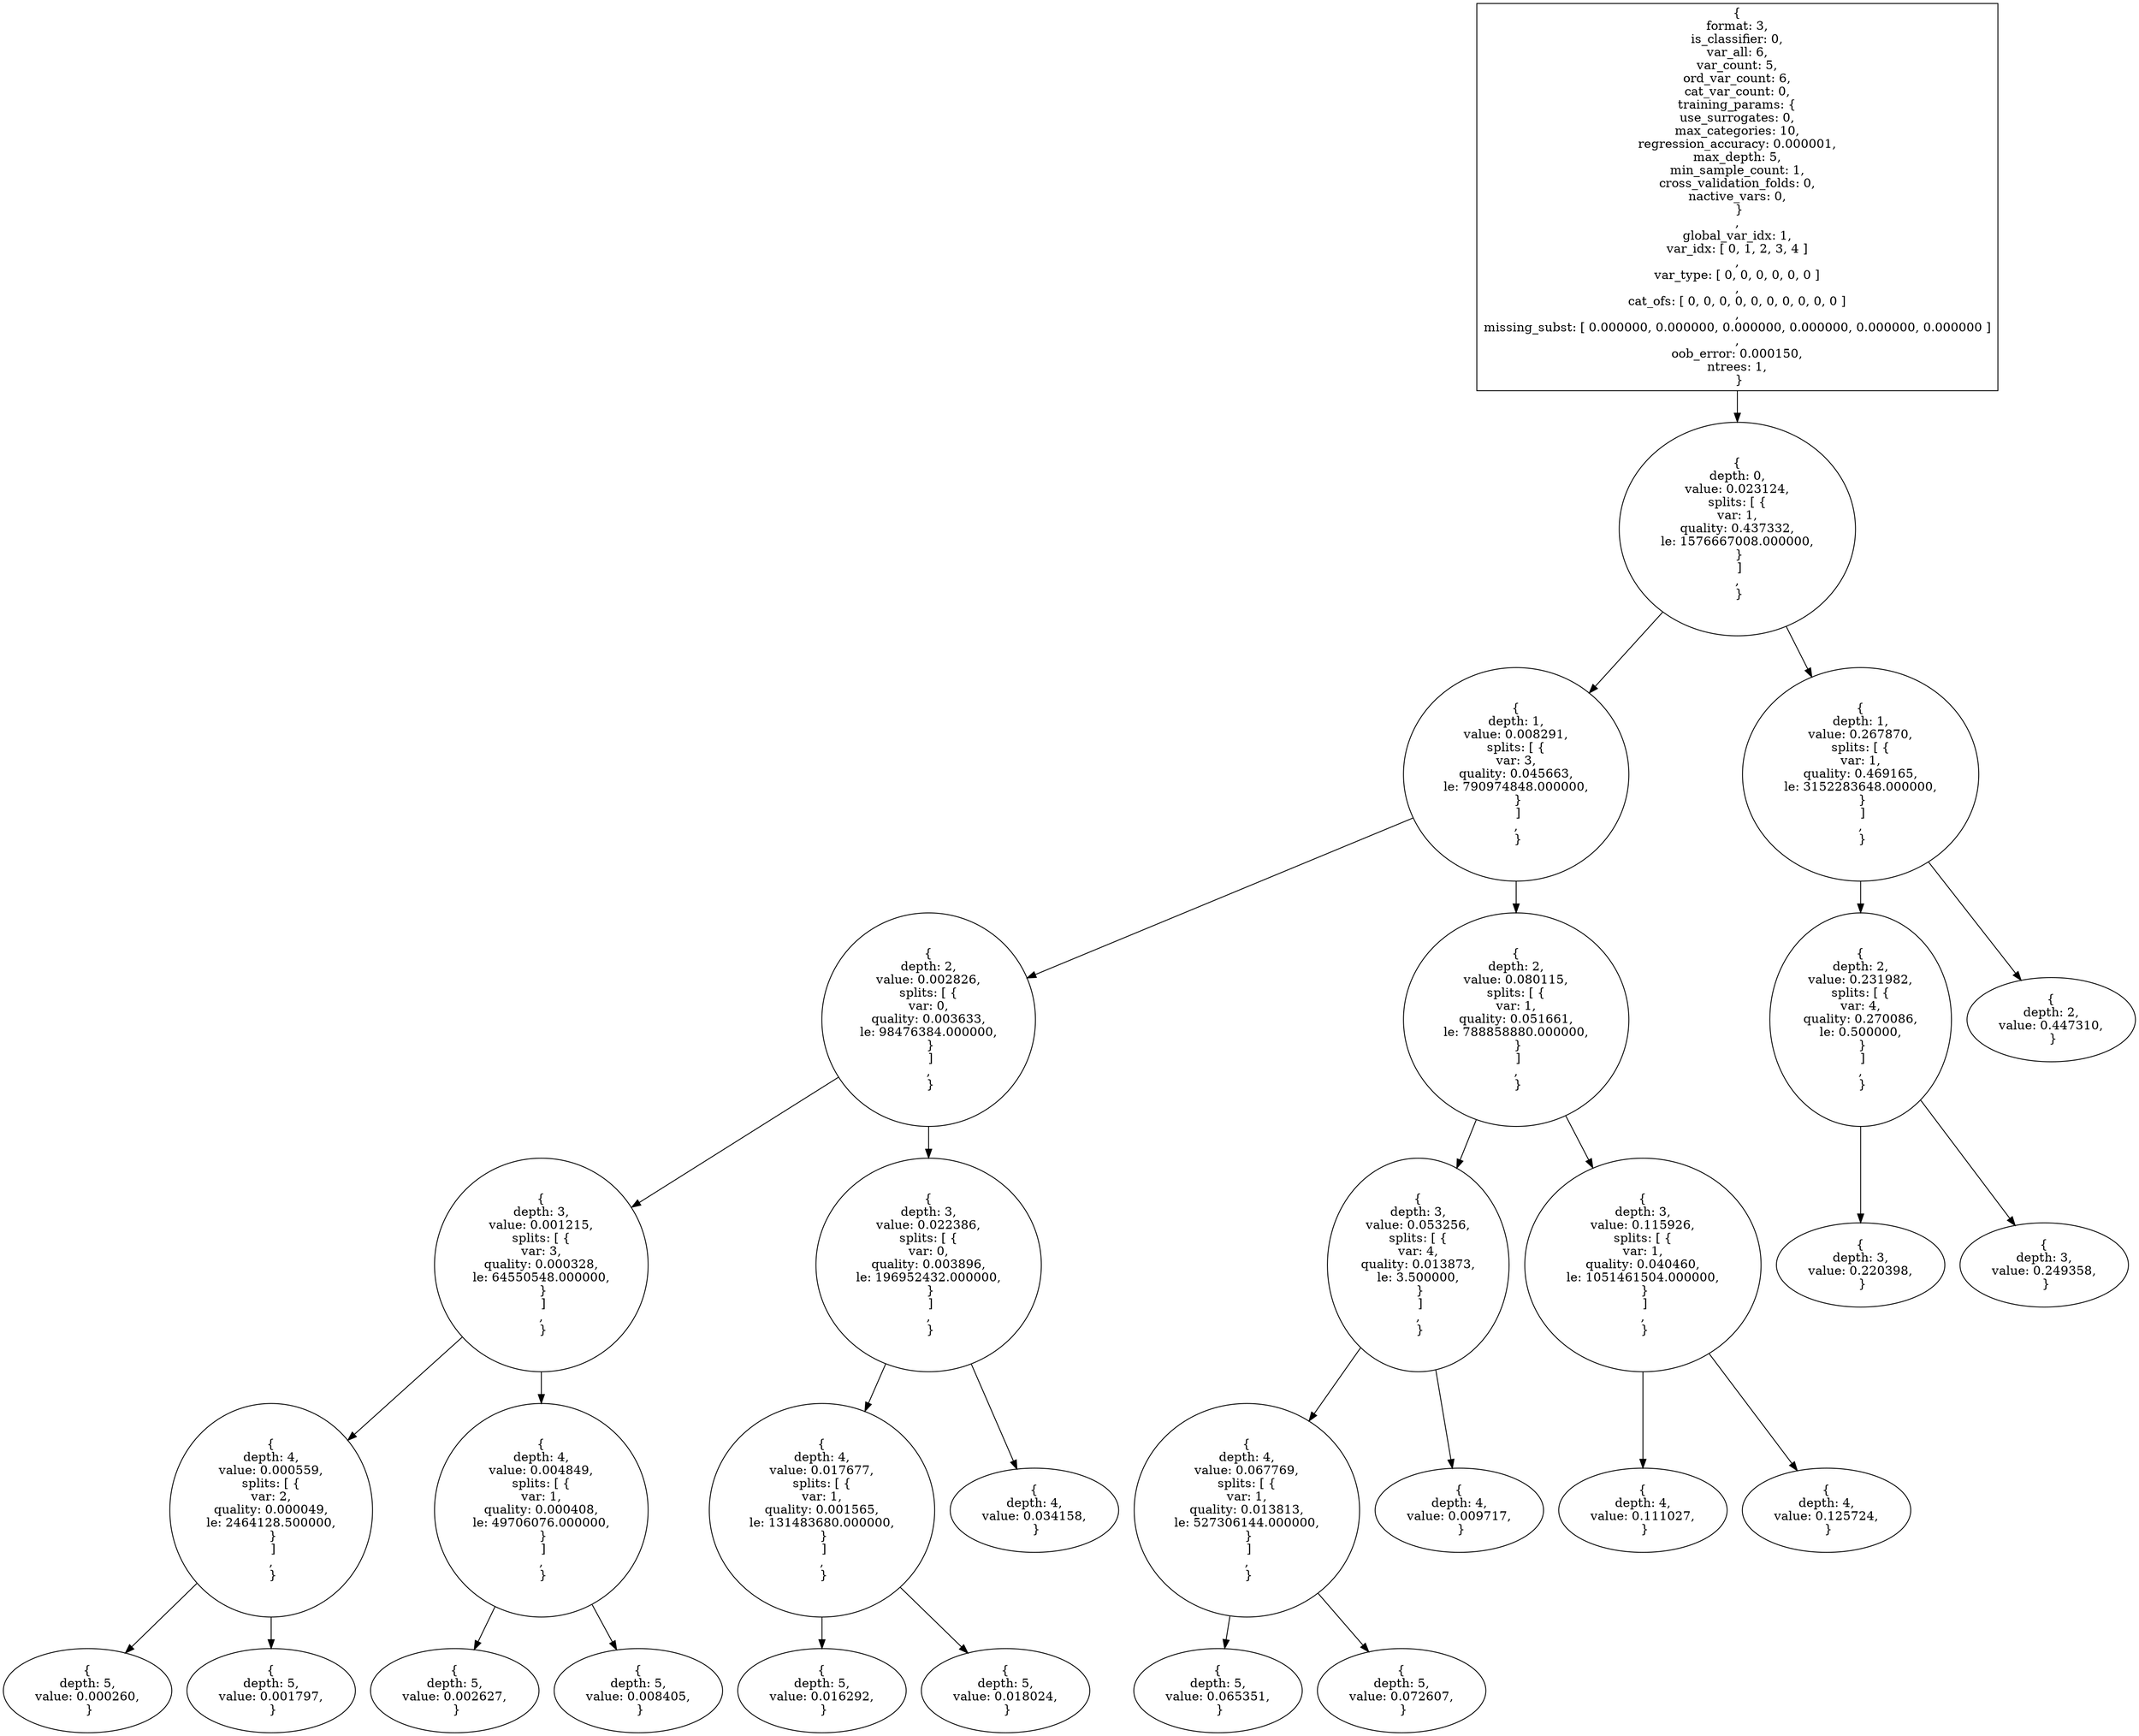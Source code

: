 digraph G {root [ shape=box, label="{
format: 3,
is_classifier: 0,
var_all: 6,
var_count: 5,
ord_var_count: 6,
cat_var_count: 0,
training_params: {
use_surrogates: 0,
max_categories: 10,
regression_accuracy: 0.000001,
max_depth: 5,
min_sample_count: 1,
cross_validation_folds: 0,
nactive_vars: 0,
 }
,
global_var_idx: 1,
var_idx: [ 0, 1, 2, 3, 4 ]
,
var_type: [ 0, 0, 0, 0, 0, 0 ]
,
cat_ofs: [ 0, 0, 0, 0, 0, 0, 0, 0, 0, 0 ]
,
missing_subst: [ 0.000000, 0.000000, 0.000000, 0.000000, 0.000000, 0.000000 ]
,
oob_error: 0.000150,
ntrees: 1,
 }
"];
tree_0_d_0_n_0 [ label="{
depth: 0,
value: 0.023124,
splits: [ {
var: 1,
quality: 0.437332,
le: 1576667008.000000,
 }
 ]
,
 }
" ];
tree_0_d_1_n_1 [ label="{
depth: 1,
value: 0.008291,
splits: [ {
var: 3,
quality: 0.045663,
le: 790974848.000000,
 }
 ]
,
 }
" ];
tree_0_d_2_n_2 [ label="{
depth: 2,
value: 0.002826,
splits: [ {
var: 0,
quality: 0.003633,
le: 98476384.000000,
 }
 ]
,
 }
" ];
tree_0_d_3_n_3 [ label="{
depth: 3,
value: 0.001215,
splits: [ {
var: 3,
quality: 0.000328,
le: 64550548.000000,
 }
 ]
,
 }
" ];
tree_0_d_4_n_4 [ label="{
depth: 4,
value: 0.000559,
splits: [ {
var: 2,
quality: 0.000049,
le: 2464128.500000,
 }
 ]
,
 }
" ];
tree_0_d_5_n_5 [ label="{
depth: 5,
value: 0.000260,
 }
" ];
tree_0_d_5_n_6 [ label="{
depth: 5,
value: 0.001797,
 }
" ];
tree_0_d_4_n_7 [ label="{
depth: 4,
value: 0.004849,
splits: [ {
var: 1,
quality: 0.000408,
le: 49706076.000000,
 }
 ]
,
 }
" ];
tree_0_d_5_n_8 [ label="{
depth: 5,
value: 0.002627,
 }
" ];
tree_0_d_5_n_9 [ label="{
depth: 5,
value: 0.008405,
 }
" ];
tree_0_d_3_n_10 [ label="{
depth: 3,
value: 0.022386,
splits: [ {
var: 0,
quality: 0.003896,
le: 196952432.000000,
 }
 ]
,
 }
" ];
tree_0_d_4_n_11 [ label="{
depth: 4,
value: 0.017677,
splits: [ {
var: 1,
quality: 0.001565,
le: 131483680.000000,
 }
 ]
,
 }
" ];
tree_0_d_5_n_12 [ label="{
depth: 5,
value: 0.016292,
 }
" ];
tree_0_d_5_n_13 [ label="{
depth: 5,
value: 0.018024,
 }
" ];
tree_0_d_4_n_14 [ label="{
depth: 4,
value: 0.034158,
 }
" ];
tree_0_d_2_n_15 [ label="{
depth: 2,
value: 0.080115,
splits: [ {
var: 1,
quality: 0.051661,
le: 788858880.000000,
 }
 ]
,
 }
" ];
tree_0_d_3_n_16 [ label="{
depth: 3,
value: 0.053256,
splits: [ {
var: 4,
quality: 0.013873,
le: 3.500000,
 }
 ]
,
 }
" ];
tree_0_d_4_n_17 [ label="{
depth: 4,
value: 0.067769,
splits: [ {
var: 1,
quality: 0.013813,
le: 527306144.000000,
 }
 ]
,
 }
" ];
tree_0_d_5_n_18 [ label="{
depth: 5,
value: 0.065351,
 }
" ];
tree_0_d_5_n_19 [ label="{
depth: 5,
value: 0.072607,
 }
" ];
tree_0_d_4_n_20 [ label="{
depth: 4,
value: 0.009717,
 }
" ];
tree_0_d_3_n_21 [ label="{
depth: 3,
value: 0.115926,
splits: [ {
var: 1,
quality: 0.040460,
le: 1051461504.000000,
 }
 ]
,
 }
" ];
tree_0_d_4_n_22 [ label="{
depth: 4,
value: 0.111027,
 }
" ];
tree_0_d_4_n_23 [ label="{
depth: 4,
value: 0.125724,
 }
" ];
tree_0_d_1_n_24 [ label="{
depth: 1,
value: 0.267870,
splits: [ {
var: 1,
quality: 0.469165,
le: 3152283648.000000,
 }
 ]
,
 }
" ];
tree_0_d_2_n_25 [ label="{
depth: 2,
value: 0.231982,
splits: [ {
var: 4,
quality: 0.270086,
le: 0.500000,
 }
 ]
,
 }
" ];
tree_0_d_3_n_26 [ label="{
depth: 3,
value: 0.220398,
 }
" ];
tree_0_d_3_n_27 [ label="{
depth: 3,
value: 0.249358,
 }
" ];
tree_0_d_2_n_28 [ label="{
depth: 2,
value: 0.447310,
 }
" ];
tree_0_d_0_n_0 -> tree_0_d_1_n_1;
tree_0_d_1_n_1 -> tree_0_d_2_n_2;
tree_0_d_2_n_2 -> tree_0_d_3_n_3;
tree_0_d_3_n_3 -> tree_0_d_4_n_4;
tree_0_d_4_n_4 -> tree_0_d_5_n_5;
tree_0_d_4_n_4 -> tree_0_d_5_n_6;
tree_0_d_3_n_3 -> tree_0_d_4_n_7;
tree_0_d_4_n_7 -> tree_0_d_5_n_8;
tree_0_d_4_n_7 -> tree_0_d_5_n_9;
tree_0_d_2_n_2 -> tree_0_d_3_n_10;
tree_0_d_3_n_10 -> tree_0_d_4_n_11;
tree_0_d_4_n_11 -> tree_0_d_5_n_12;
tree_0_d_4_n_11 -> tree_0_d_5_n_13;
tree_0_d_3_n_10 -> tree_0_d_4_n_14;
tree_0_d_1_n_1 -> tree_0_d_2_n_15;
tree_0_d_2_n_15 -> tree_0_d_3_n_16;
tree_0_d_3_n_16 -> tree_0_d_4_n_17;
tree_0_d_4_n_17 -> tree_0_d_5_n_18;
tree_0_d_4_n_17 -> tree_0_d_5_n_19;
tree_0_d_3_n_16 -> tree_0_d_4_n_20;
tree_0_d_2_n_15 -> tree_0_d_3_n_21;
tree_0_d_3_n_21 -> tree_0_d_4_n_22;
tree_0_d_3_n_21 -> tree_0_d_4_n_23;
tree_0_d_0_n_0 -> tree_0_d_1_n_24;
tree_0_d_1_n_24 -> tree_0_d_2_n_25;
tree_0_d_2_n_25 -> tree_0_d_3_n_26;
tree_0_d_2_n_25 -> tree_0_d_3_n_27;
tree_0_d_1_n_24 -> tree_0_d_2_n_28;
root -> tree_0_d_0_n_0;

}